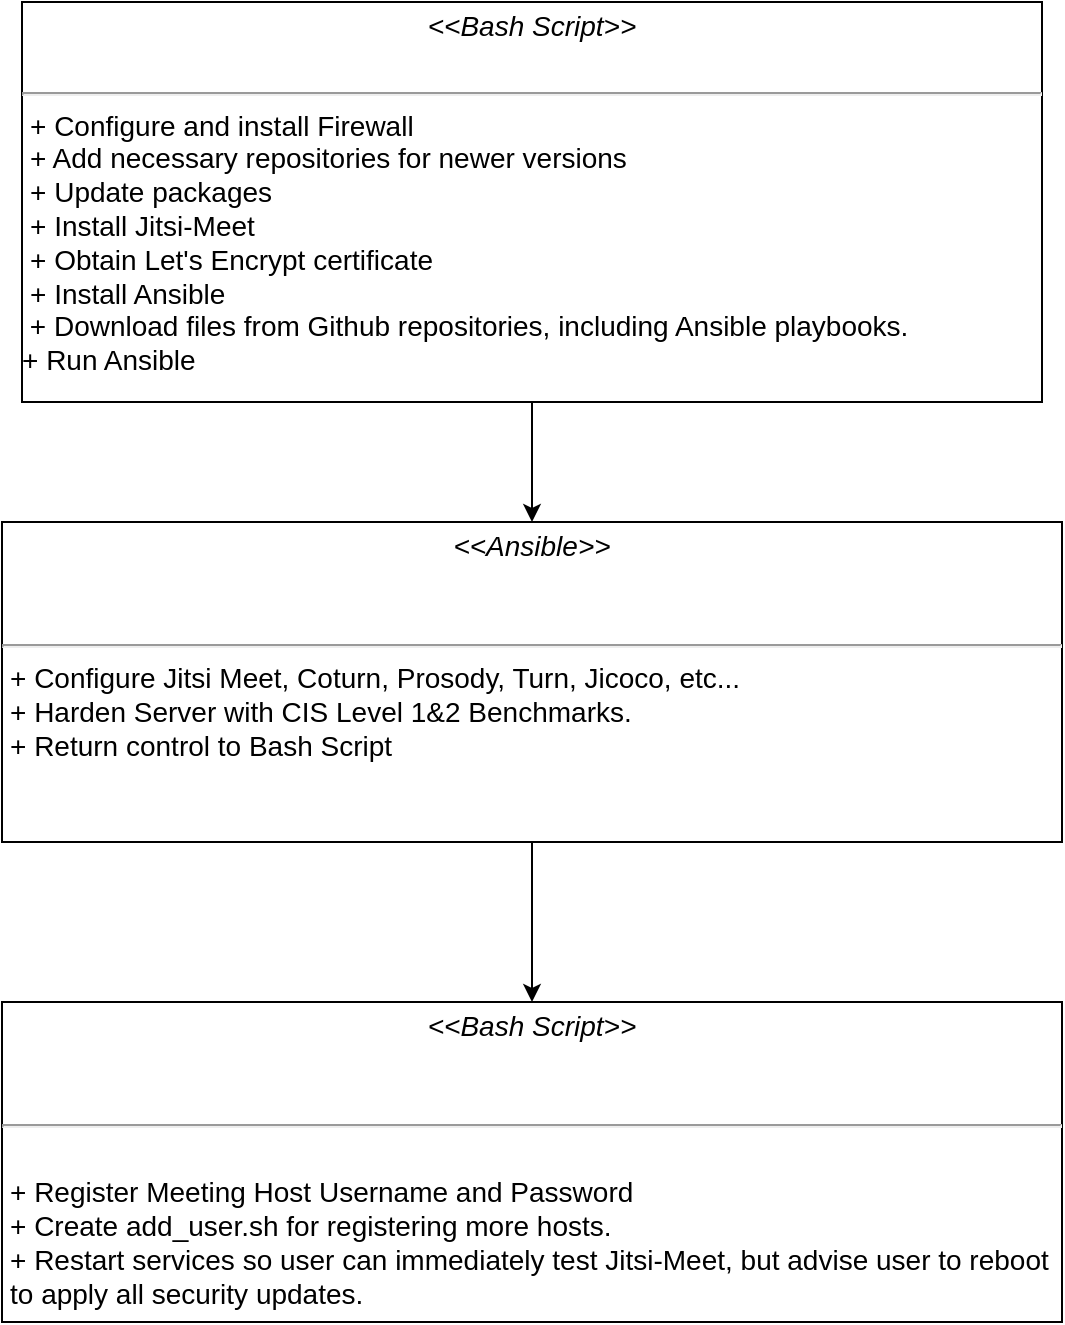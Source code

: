 <mxfile version="10.7.5" type="device"><diagram id="mCIXX79ug0nzPHBhyQ_i" name="Page-1"><mxGraphModel dx="918" dy="682" grid="1" gridSize="10" guides="1" tooltips="1" connect="1" arrows="1" fold="1" page="1" pageScale="1" pageWidth="850" pageHeight="1100" math="0" shadow="0"><root><mxCell id="0"/><mxCell id="1" parent="0"/><mxCell id="aSvXGZdJ0VrRHPNU4vhQ-3" style="edgeStyle=orthogonalEdgeStyle;rounded=0;orthogonalLoop=1;jettySize=auto;html=1;fontSize=14;" parent="1" source="aSvXGZdJ0VrRHPNU4vhQ-2" target="aSvXGZdJ0VrRHPNU4vhQ-4" edge="1"><mxGeometry relative="1" as="geometry"><mxPoint x="260" y="430" as="targetPoint"/></mxGeometry></mxCell><mxCell id="aSvXGZdJ0VrRHPNU4vhQ-2" value="&lt;p style=&quot;margin: 4px 0px 0px ; text-align: center ; font-size: 14px&quot;&gt;&lt;i style=&quot;font-size: 14px&quot;&gt;&amp;lt;&amp;lt;Bash Script&amp;gt;&amp;gt;&lt;/i&gt;&lt;br style=&quot;font-size: 14px&quot;&gt;&lt;br style=&quot;font-size: 14px&quot;&gt;&lt;/p&gt;&lt;hr style=&quot;font-size: 14px&quot;&gt;&lt;p style=&quot;margin: 0px 0px 0px 4px ; font-size: 14px&quot;&gt;&lt;/p&gt;&lt;p style=&quot;margin: 0px 0px 0px 4px ; font-size: 14px&quot;&gt;+ Configure and install Firewall&lt;/p&gt;&lt;p style=&quot;margin: 0px 0px 0px 4px ; font-size: 14px&quot;&gt;+ Add necessary repositories for newer versions&lt;/p&gt;&lt;p style=&quot;margin: 0px 0px 0px 4px ; font-size: 14px&quot;&gt;+&amp;nbsp;&lt;span&gt;Update packages&lt;/span&gt;&lt;/p&gt;&lt;p style=&quot;margin: 0px 0px 0px 4px ; font-size: 14px&quot;&gt;&lt;span&gt;+ Install Jitsi-Meet&lt;/span&gt;&lt;/p&gt;&lt;p style=&quot;margin: 0px 0px 0px 4px ; font-size: 14px&quot;&gt;&lt;span&gt;+ Obtain Let's Encrypt certificate&lt;/span&gt;&lt;/p&gt;&lt;p style=&quot;margin: 0px 0px 0px 4px ; font-size: 14px&quot;&gt;+ Install Ansible&lt;/p&gt;&amp;nbsp;+ Download files from Github repositories, including Ansible playbooks.&lt;br style=&quot;font-size: 14px&quot;&gt;+ Run Ansible&lt;br style=&quot;font-size: 14px&quot;&gt;&lt;br style=&quot;font-size: 14px&quot;&gt;" style="verticalAlign=top;align=left;overflow=fill;fontSize=14;fontFamily=Helvetica;html=1;" parent="1" vertex="1"><mxGeometry x="100" y="160" width="510" height="200" as="geometry"/></mxCell><mxCell id="aSvXGZdJ0VrRHPNU4vhQ-6" value="" style="edgeStyle=orthogonalEdgeStyle;rounded=0;orthogonalLoop=1;jettySize=auto;html=1;fontSize=14;" parent="1" source="aSvXGZdJ0VrRHPNU4vhQ-4" target="aSvXGZdJ0VrRHPNU4vhQ-5" edge="1"><mxGeometry relative="1" as="geometry"/></mxCell><mxCell id="aSvXGZdJ0VrRHPNU4vhQ-4" value="&lt;p style=&quot;margin: 4px 0px 0px ; text-align: center ; font-size: 14px&quot;&gt;&lt;i style=&quot;font-size: 14px&quot;&gt;&amp;lt;&amp;lt;Ansible&amp;gt;&amp;gt;&lt;/i&gt;&lt;br style=&quot;font-size: 14px&quot;&gt;&lt;br style=&quot;font-size: 14px&quot;&gt;&lt;/p&gt;&lt;p style=&quot;margin: 0px 0px 0px 4px ; font-size: 14px&quot;&gt;&lt;br style=&quot;font-size: 14px&quot;&gt;&lt;/p&gt;&lt;hr style=&quot;font-size: 14px&quot;&gt;&lt;p style=&quot;margin: 0px 0px 0px 4px ; font-size: 14px&quot;&gt;+ Configure Jitsi Meet, Coturn, Prosody, Turn, Jicoco, etc...&lt;br style=&quot;font-size: 14px&quot;&gt;+ Harden Server with CIS Level 1&amp;amp;2 Benchmarks.&lt;/p&gt;&lt;p style=&quot;margin: 0px 0px 0px 4px ; font-size: 14px&quot;&gt;+ Return control to Bash Script&lt;/p&gt;" style="verticalAlign=top;align=left;overflow=fill;fontSize=14;fontFamily=Helvetica;html=1;" parent="1" vertex="1"><mxGeometry x="90" y="420" width="530" height="160" as="geometry"/></mxCell><mxCell id="aSvXGZdJ0VrRHPNU4vhQ-5" value="&lt;p style=&quot;margin: 4px 0px 0px ; text-align: center ; font-size: 14px&quot;&gt;&lt;i style=&quot;font-size: 14px&quot;&gt;&amp;lt;&amp;lt;Bash Script&amp;gt;&amp;gt;&lt;/i&gt;&lt;br style=&quot;font-size: 14px&quot;&gt;&lt;br style=&quot;font-size: 14px&quot;&gt;&lt;/p&gt;&lt;p style=&quot;margin: 0px 0px 0px 4px ; font-size: 14px&quot;&gt;&lt;br style=&quot;font-size: 14px&quot;&gt;&lt;/p&gt;&lt;hr style=&quot;font-size: 14px&quot;&gt;&lt;p style=&quot;margin: 0px 0px 0px 4px ; font-size: 14px&quot;&gt;&lt;br&gt;&lt;/p&gt;&lt;p style=&quot;margin: 0px 0px 0px 4px ; font-size: 14px&quot;&gt;+ Register Meeting Host Username and Password&lt;/p&gt;&lt;p style=&quot;margin: 0px 0px 0px 4px ; font-size: 14px&quot;&gt;+ Create add_user.sh for registering more hosts.&lt;/p&gt;&lt;p style=&quot;margin: 0px 0px 0px 4px ; font-size: 14px&quot;&gt;+ Restart services so user can immediately test Jitsi-Meet, but advise user to reboot&lt;/p&gt;&lt;p style=&quot;margin: 0px 0px 0px 4px ; font-size: 14px&quot;&gt;to apply all security updates.&lt;/p&gt;" style="verticalAlign=top;align=left;overflow=fill;fontSize=14;fontFamily=Helvetica;html=1;" parent="1" vertex="1"><mxGeometry x="90" y="660" width="530" height="160" as="geometry"/></mxCell></root></mxGraphModel></diagram></mxfile>